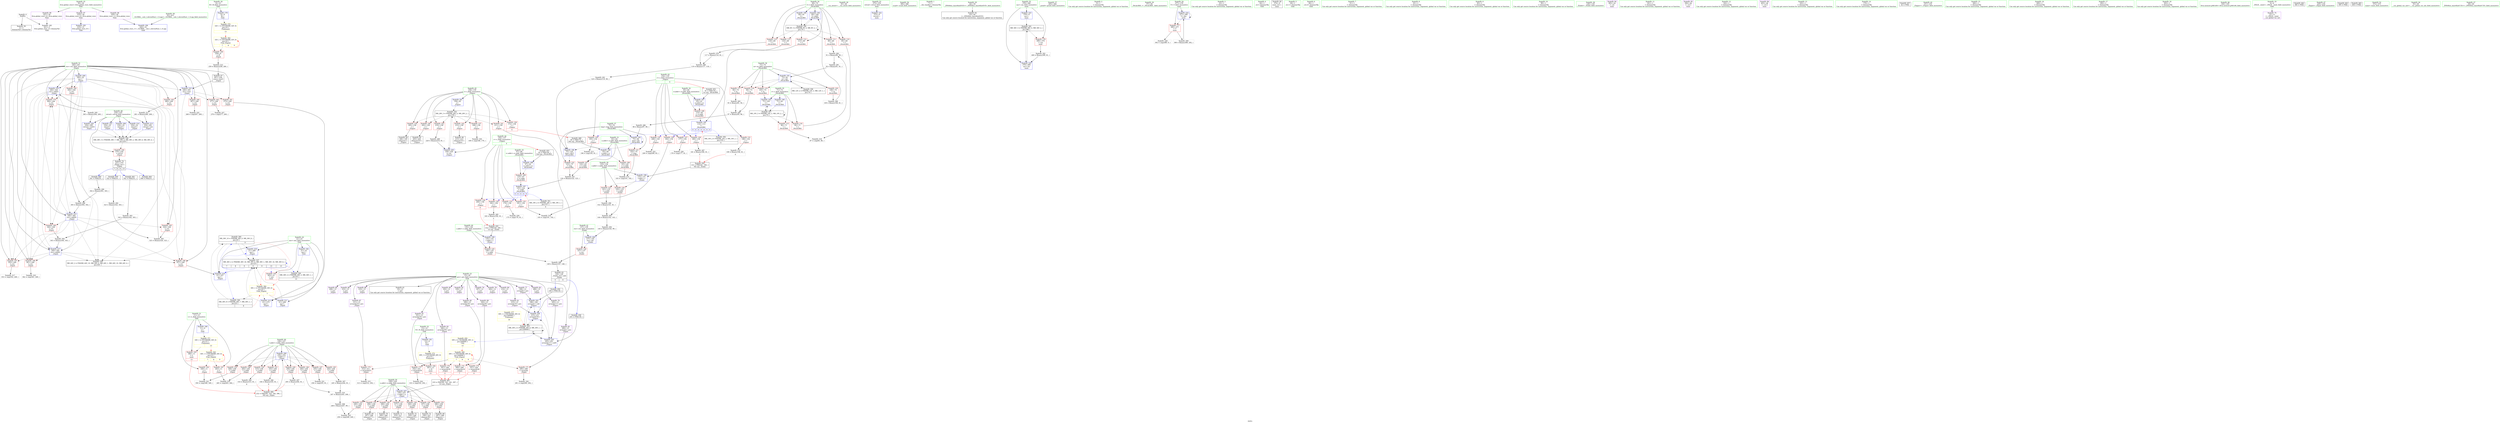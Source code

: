 digraph "SVFG" {
	label="SVFG";

	Node0x55f6914be0c0 [shape=record,color=grey,label="{NodeID: 0\nNullPtr}"];
	Node0x55f6914be0c0 -> Node0x55f6914e1a40[style=solid];
	Node0x55f6914be0c0 -> Node0x55f6914e92e0[style=solid];
	Node0x55f691509a10 [shape=record,color=black,label="{NodeID: 360\nMR_36V_10 = PHI(MR_36V_9, MR_36V_8, )\npts\{23 \}\n|{|<s3>9}}"];
	Node0x55f691509a10 -> Node0x55f6914ebdf0[style=dashed];
	Node0x55f691509a10 -> Node0x55f6914ebec0[style=dashed];
	Node0x55f691509a10 -> Node0x55f691502310[style=dashed];
	Node0x55f691509a10:s3 -> Node0x55f69150b010[style=dashed,color=red];
	Node0x55f6914e3a80 [shape=record,color=blue,label="{NodeID: 194\n69\<--109\nl\<--add3\n_Z4calciRiS_\n}"];
	Node0x55f6914e3a80 -> Node0x55f691508610[style=dashed];
	Node0x55f6914e0520 [shape=record,color=red,label="{NodeID: 111\n89\<--69\n\<--l\n_Z4calciRiS_\n}"];
	Node0x55f6914e0520 -> Node0x55f6914f0a20[style=solid];
	Node0x55f6914deee0 [shape=record,color=green,label="{NodeID: 28\n45\<--46\n__cxa_atexit\<--__cxa_atexit_field_insensitive\n}"];
	Node0x55f6914f2ca0 [shape=record,color=grey,label="{NodeID: 305\n325 = Binary(324, 323, )\n}"];
	Node0x55f6914f2ca0 -> Node0x55f6914ebc50[style=solid];
	Node0x55f6914ec130 [shape=record,color=blue,label="{NodeID: 222\n375\<--9\nretval\<--\nmain\n}"];
	Node0x55f6914e6cc0 [shape=record,color=red,label="{NodeID: 139\n185\<--158\n\<--i\n_Z3gaov\n}"];
	Node0x55f6914e6cc0 -> Node0x55f6914e1ee0[style=solid];
	Node0x55f6914e1740 [shape=record,color=green,label="{NodeID: 56\n385\<--386\nscanf\<--scanf_field_insensitive\n}"];
	Node0x55f6914e8380 [shape=record,color=red,label="{NodeID: 167\n352\<--240\n\<--res\n_Z2goii\n}"];
	Node0x55f6914e8380 -> Node0x55f6914f3ea0[style=solid];
	Node0x55f6914e2f20 [shape=record,color=purple,label="{NodeID: 84\n298\<--15\n\<--pre\n_Z2goii\n}"];
	Node0x55f6914d4510 [shape=record,color=green,label="{NodeID: 1\n7\<--1\n__dso_handle\<--dummyObj\nGlob }"];
	Node0x55f6914e5450 [shape=record,color=grey,label="{NodeID: 278\n117 = Binary(116, 81, )\n}"];
	Node0x55f6914e5450 -> Node0x55f6914f1320[style=solid];
	Node0x55f6914e3b50 [shape=record,color=blue,label="{NodeID: 195\n114\<--113\n\<--\n_Z4calciRiS_\n|{<s0>4|<s1>4|<s2>4|<s3>4|<s4>4|<s5>4|<s6>4}}"];
	Node0x55f6914e3b50:s0 -> Node0x55f6914e6300[style=dashed,color=blue];
	Node0x55f6914e3b50:s1 -> Node0x55f6914e63d0[style=dashed,color=blue];
	Node0x55f6914e3b50:s2 -> Node0x55f6914e64a0[style=dashed,color=blue];
	Node0x55f6914e3b50:s3 -> Node0x55f6914e6570[style=dashed,color=blue];
	Node0x55f6914e3b50:s4 -> Node0x55f6914e6640[style=dashed,color=blue];
	Node0x55f6914e3b50:s5 -> Node0x55f6914e6710[style=dashed,color=blue];
	Node0x55f6914e3b50:s6 -> Node0x55f691506810[style=dashed,color=blue];
	Node0x55f6914e05f0 [shape=record,color=red,label="{NodeID: 112\n113\<--69\n\<--l\n_Z4calciRiS_\n}"];
	Node0x55f6914e05f0 -> Node0x55f6914e3b50[style=solid];
	Node0x55f6914defe0 [shape=record,color=green,label="{NodeID: 29\n44\<--50\n_ZNSt8ios_base4InitD1Ev\<--_ZNSt8ios_base4InitD1Ev_field_insensitive\n}"];
	Node0x55f6914defe0 -> Node0x55f6914e1d10[style=solid];
	Node0x55f6914f2e20 [shape=record,color=grey,label="{NodeID: 306\n336 = Binary(335, 81, )\n|{<s0>9}}"];
	Node0x55f6914f2e20:s0 -> Node0x55f6915288a0[style=solid,color=red];
	Node0x55f6914ec200 [shape=record,color=blue,label="{NodeID: 223\n379\<--9\ncas\<--\nmain\n}"];
	Node0x55f6914ec200 -> Node0x55f691504010[style=dashed];
	Node0x55f6914e6d90 [shape=record,color=red,label="{NodeID: 140\n202\<--158\n\<--i\n_Z3gaov\n}"];
	Node0x55f6914e6d90 -> Node0x55f6914e1fb0[style=solid];
	Node0x55f6914e1840 [shape=record,color=green,label="{NodeID: 57\n405\<--406\nprintf\<--printf_field_insensitive\n}"];
	Node0x55f6914e8450 [shape=record,color=red,label="{NodeID: 168\n357\<--240\n\<--res\n_Z2goii\n}"];
	Node0x55f6914e8450 -> Node0x55f6914ebec0[style=solid];
	Node0x55f6914e2ff0 [shape=record,color=purple,label="{NodeID: 85\n299\<--15\narrayidx18\<--pre\n_Z2goii\n}"];
	Node0x55f6914e2ff0 -> Node0x55f6914e8790[style=solid];
	Node0x55f6914d0100 [shape=record,color=green,label="{NodeID: 2\n9\<--1\n\<--dummyObj\nCan only get source location for instruction, argument, global var or function.}"];
	Node0x55f69150a410 [shape=record,color=yellow,style=double,label="{NodeID: 362\n32V_1 = ENCHI(MR_32V_0)\npts\{10 \}\nFun[_Z2goii]|{|<s1>7|<s2>8|<s3>9}}"];
	Node0x55f69150a410 -> Node0x55f6914e0c50[style=dashed];
	Node0x55f69150a410:s1 -> Node0x55f69150a410[style=dashed,color=red];
	Node0x55f69150a410:s2 -> Node0x55f69150a410[style=dashed,color=red];
	Node0x55f69150a410:s3 -> Node0x55f69150a410[style=dashed,color=red];
	Node0x55f6914e55d0 [shape=record,color=grey,label="{NodeID: 279\n199 = Binary(198, 81, )\n|{<s0>6}}"];
	Node0x55f6914e55d0:s0 -> Node0x55f6915271e0[style=solid,color=red];
	Node0x55f6914e3c20 [shape=record,color=blue,label="{NodeID: 196\n75\<--120\ntmp\<--div5\n_Z4calciRiS_\n}"];
	Node0x55f6914e3c20 -> Node0x55f6914e5ef0[style=dashed];
	Node0x55f6914e06c0 [shape=record,color=red,label="{NodeID: 113\n116\<--69\n\<--l\n_Z4calciRiS_\n}"];
	Node0x55f6914e06c0 -> Node0x55f6914e5450[style=solid];
	Node0x55f6914df0e0 [shape=record,color=green,label="{NodeID: 30\n57\<--58\n_Z4calciRiS_\<--_Z4calciRiS__field_insensitive\n}"];
	Node0x55f6914f2fa0 [shape=record,color=grey,label="{NodeID: 307\n245 = Binary(244, 81, )\n}"];
	Node0x55f6914f2fa0 -> Node0x55f6914f3420[style=solid];
	Node0x55f6914ec2d0 [shape=record,color=blue,label="{NodeID: 224\n377\<--390\nT\<--dec\nmain\n}"];
	Node0x55f6914ec2d0 -> Node0x55f6914e8ba0[style=dashed];
	Node0x55f6914ec2d0 -> Node0x55f6914ec2d0[style=dashed];
	Node0x55f6914e6e60 [shape=record,color=red,label="{NodeID: 141\n211\<--158\n\<--i\n_Z3gaov\n}"];
	Node0x55f6914e6e60 -> Node0x55f6914e42a0[style=solid];
	Node0x55f6914e1940 [shape=record,color=green,label="{NodeID: 58\n32\<--415\n_GLOBAL__sub_I_elevenHust_1_0.cpp\<--_GLOBAL__sub_I_elevenHust_1_0.cpp_field_insensitive\n}"];
	Node0x55f6914e1940 -> Node0x55f6914e91e0[style=solid];
	Node0x55f6914e8520 [shape=record,color=red,label="{NodeID: 169\n361\<--240\n\<--res\n_Z2goii\n}"];
	Node0x55f6914e8520 -> Node0x55f6914f47a0[style=solid];
	Node0x55f6914e30c0 [shape=record,color=purple,label="{NodeID: 86\n310\<--15\n\<--pre\n_Z2goii\n}"];
	Node0x55f6914d0190 [shape=record,color=green,label="{NodeID: 3\n22\<--1\n\<--dummyObj\nCan only get source location for instruction, argument, global var or function.}"];
	Node0x55f69150af30 [shape=record,color=yellow,style=double,label="{NodeID: 363\n34V_1 = ENCHI(MR_34V_0)\npts\{12 \}\nFun[_Z2goii]|{|<s2>7|<s3>8|<s4>9}}"];
	Node0x55f69150af30 -> Node0x55f6914e0d20[style=dashed];
	Node0x55f69150af30 -> Node0x55f6914e0df0[style=dashed];
	Node0x55f69150af30:s2 -> Node0x55f69150af30[style=dashed,color=red];
	Node0x55f69150af30:s3 -> Node0x55f69150af30[style=dashed,color=red];
	Node0x55f69150af30:s4 -> Node0x55f69150af30[style=dashed,color=red];
	Node0x55f6914e5750 [shape=record,color=grey,label="{NodeID: 280\n109 = Binary(108, 81, )\n}"];
	Node0x55f6914e5750 -> Node0x55f6914e3a80[style=solid];
	Node0x55f6914e3cf0 [shape=record,color=blue,label="{NodeID: 197\n125\<--124\n\<--sub6\n_Z4calciRiS_\n|{<s0>4|<s1>4|<s2>4|<s3>4|<s4>4}}"];
	Node0x55f6914e3cf0:s0 -> Node0x55f6914e67e0[style=dashed,color=blue];
	Node0x55f6914e3cf0:s1 -> Node0x55f6914e68b0[style=dashed,color=blue];
	Node0x55f6914e3cf0:s2 -> Node0x55f6914e6980[style=dashed,color=blue];
	Node0x55f6914e3cf0:s3 -> Node0x55f6914e6a50[style=dashed,color=blue];
	Node0x55f6914e3cf0:s4 -> Node0x55f691506d10[style=dashed,color=blue];
	Node0x55f6914e0790 [shape=record,color=red,label="{NodeID: 114\n118\<--69\n\<--l\n_Z4calciRiS_\n}"];
	Node0x55f6914e0790 -> Node0x55f6914f1320[style=solid];
	Node0x55f6914df1e0 [shape=record,color=green,label="{NodeID: 31\n63\<--64\nn.addr\<--n.addr_field_insensitive\n_Z4calciRiS_\n}"];
	Node0x55f6914df1e0 -> Node0x55f6914e0110[style=solid];
	Node0x55f6914df1e0 -> Node0x55f6914e01e0[style=solid];
	Node0x55f6914df1e0 -> Node0x55f6914e93e0[style=solid];
	Node0x55f6914f3120 [shape=record,color=grey,label="{NodeID: 308\n248 = Binary(247, 99, )\n}"];
	Node0x55f6914f3120 -> Node0x55f6914f4aa0[style=solid];
	Node0x55f6914ec3a0 [shape=record,color=blue,label="{NodeID: 225\n379\<--400\ncas\<--inc\nmain\n}"];
	Node0x55f6914ec3a0 -> Node0x55f691504010[style=dashed];
	Node0x55f6914e6f30 [shape=record,color=red,label="{NodeID: 142\n212\<--158\n\<--i\n_Z3gaov\n}"];
	Node0x55f6914e6f30 -> Node0x55f6914e2080[style=solid];
	Node0x55f6914e1a40 [shape=record,color=black,label="{NodeID: 59\n2\<--3\ndummyVal\<--dummyVal\n}"];
	Node0x55f6914e85f0 [shape=record,color=red,label="{NodeID: 170\n364\<--240\n\<--res\n_Z2goii\n}"];
	Node0x55f6914e85f0 -> Node0x55f6914f1da0[style=solid];
	Node0x55f6914e3190 [shape=record,color=purple,label="{NodeID: 87\n311\<--15\narrayidx23\<--pre\n_Z2goii\n}"];
	Node0x55f6914e3190 -> Node0x55f6914e8860[style=solid];
	Node0x55f6914dd440 [shape=record,color=green,label="{NodeID: 4\n24\<--1\n.str\<--dummyObj\nGlob }"];
	Node0x55f69150b010 [shape=record,color=yellow,style=double,label="{NodeID: 364\n36V_1 = ENCHI(MR_36V_0)\npts\{23 \}\nFun[_Z2goii]|{|<s4>7}}"];
	Node0x55f69150b010 -> Node0x55f6914e4850[style=dashed];
	Node0x55f69150b010 -> Node0x55f6914eb910[style=dashed];
	Node0x55f69150b010 -> Node0x55f691502310[style=dashed];
	Node0x55f69150b010 -> Node0x55f691505410[style=dashed];
	Node0x55f69150b010:s4 -> Node0x55f69150b010[style=dashed,color=red];
	Node0x55f6914f08a0 [shape=record,color=grey,label="{NodeID: 281\n92 = Binary(91, 81, )\n}"];
	Node0x55f6914f08a0 -> Node0x55f6914e97f0[style=solid];
	Node0x55f6914e3dc0 [shape=record,color=blue,label="{NodeID: 198\n133\<--131\nr.addr\<--r\n_Z2abii\n}"];
	Node0x55f6914e3dc0 -> Node0x55f6914e5fc0[style=dashed];
	Node0x55f6914e3dc0 -> Node0x55f6914e6090[style=dashed];
	Node0x55f6914e5940 [shape=record,color=red,label="{NodeID: 115\n86\<--71\n\<--r\n_Z4calciRiS_\n}"];
	Node0x55f6914e5940 -> Node0x55f6914f4020[style=solid];
	Node0x55f6914df2b0 [shape=record,color=green,label="{NodeID: 32\n65\<--66\nrr.addr\<--rr.addr_field_insensitive\n_Z4calciRiS_\n}"];
	Node0x55f6914df2b0 -> Node0x55f6914e02b0[style=solid];
	Node0x55f6914df2b0 -> Node0x55f6914e94b0[style=solid];
	Node0x55f6914f32a0 [shape=record,color=grey,label="{NodeID: 309\n390 = Binary(389, 292, )\n}"];
	Node0x55f6914f32a0 -> Node0x55f6914ec2d0[style=solid];
	Node0x55f6914e7000 [shape=record,color=red,label="{NodeID: 143\n219\<--158\n\<--i\n_Z3gaov\n}"];
	Node0x55f6914e7000 -> Node0x55f6914f14a0[style=solid];
	Node0x55f6914e1b40 [shape=record,color=black,label="{NodeID: 60\n374\<--9\nmain_ret\<--\nmain\n}"];
	Node0x55f691502310 [shape=record,color=black,label="{NodeID: 337\nMR_36V_2 = PHI(MR_36V_16, MR_36V_6, MR_36V_1, MR_36V_16, MR_36V_6, )\npts\{23 \}\n|{<s0>7|<s1>8|<s2>9|<s3>9|<s4>9|<s5>13|<s6>13}}"];
	Node0x55f691502310:s0 -> Node0x55f691505410[style=dashed,color=blue];
	Node0x55f691502310:s1 -> Node0x55f691509a10[style=dashed,color=blue];
	Node0x55f691502310:s2 -> Node0x55f6914ebdf0[style=dashed,color=blue];
	Node0x55f691502310:s3 -> Node0x55f6914ebec0[style=dashed,color=blue];
	Node0x55f691502310:s4 -> Node0x55f691502310[style=dashed,color=blue];
	Node0x55f691502310:s5 -> Node0x55f6914e0040[style=dashed,color=blue];
	Node0x55f691502310:s6 -> Node0x55f691504a10[style=dashed,color=blue];
	Node0x55f6914e86c0 [shape=record,color=red,label="{NodeID: 171\n290\<--289\n\<--arrayidx\n_Z2goii\n}"];
	Node0x55f6914e86c0 -> Node0x55f6914f4320[style=solid];
	Node0x55f6914e3260 [shape=record,color=purple,label="{NodeID: 88\n319\<--15\n\<--pre\n_Z2goii\n}"];
	Node0x55f6914dd4d0 [shape=record,color=green,label="{NodeID: 5\n26\<--1\n.str.1\<--dummyObj\nGlob }"];
	Node0x55f6914f0a20 [shape=record,color=grey,label="{NodeID: 282\n91 = Binary(89, 90, )\n}"];
	Node0x55f6914f0a20 -> Node0x55f6914f08a0[style=solid];
	Node0x55f6914e3e90 [shape=record,color=blue,label="{NodeID: 199\n135\<--132\nc.addr\<--c\n_Z2abii\n}"];
	Node0x55f6914e3e90 -> Node0x55f6914e6160[style=dashed];
	Node0x55f6914e5a10 [shape=record,color=red,label="{NodeID: 116\n90\<--71\n\<--r\n_Z4calciRiS_\n}"];
	Node0x55f6914e5a10 -> Node0x55f6914f0a20[style=solid];
	Node0x55f6914df380 [shape=record,color=green,label="{NodeID: 33\n67\<--68\ncc.addr\<--cc.addr_field_insensitive\n_Z4calciRiS_\n}"];
	Node0x55f6914df380 -> Node0x55f6914e0380[style=solid];
	Node0x55f6914df380 -> Node0x55f6914e9580[style=solid];
	Node0x55f6914f3420 [shape=record,color=grey,label="{NodeID: 310\n247 = Binary(245, 246, )\n}"];
	Node0x55f6914f3420 -> Node0x55f6914f3120[style=solid];
	Node0x55f6914e70d0 [shape=record,color=red,label="{NodeID: 144\n370\<--234\n\<--retval\n_Z2goii\n}"];
	Node0x55f6914e70d0 -> Node0x55f6914e2700[style=solid];
	Node0x55f6914e1c10 [shape=record,color=black,label="{NodeID: 61\n19\<--15\n\<--pre\nCan only get source location for instruction, argument, global var or function.}"];
	Node0x55f691502810 [shape=record,color=black,label="{NodeID: 338\nMR_38V_3 = PHI(MR_38V_7, MR_38V_5, MR_38V_2, MR_38V_6, MR_38V_4, )\npts\{235 \}\n}"];
	Node0x55f691502810 -> Node0x55f6914e70d0[style=dashed];
	Node0x55f6914e8790 [shape=record,color=red,label="{NodeID: 172\n300\<--299\n\<--arrayidx18\n_Z2goii\n|{<s0>7}}"];
	Node0x55f6914e8790:s0 -> Node0x55f691528d10[style=solid,color=red];
	Node0x55f6914e3330 [shape=record,color=purple,label="{NodeID: 89\n320\<--15\narrayidx28\<--pre\n_Z2goii\n}"];
	Node0x55f6914e3330 -> Node0x55f6914e8930[style=solid];
	Node0x55f6914dd560 [shape=record,color=green,label="{NodeID: 6\n28\<--1\n.str.2\<--dummyObj\nGlob }"];
	Node0x55f6914f0ba0 [shape=record,color=grey,label="{NodeID: 283\n95 = Binary(81, 94, )\n}"];
	Node0x55f6914f0ba0 -> Node0x55f6914f0d20[style=solid];
	Node0x55f6914e3f60 [shape=record,color=blue,label="{NodeID: 200\n137\<--145\nres\<--div\n_Z2abii\n}"];
	Node0x55f6914e3f60 -> Node0x55f6914e6230[style=dashed];
	Node0x55f6914e5ae0 [shape=record,color=red,label="{NodeID: 117\n94\<--73\n\<--m\n_Z4calciRiS_\n}"];
	Node0x55f6914e5ae0 -> Node0x55f6914f0ba0[style=solid];
	Node0x55f6914df450 [shape=record,color=green,label="{NodeID: 34\n69\<--70\nl\<--l_field_insensitive\n_Z4calciRiS_\n}"];
	Node0x55f6914df450 -> Node0x55f6914e0450[style=solid];
	Node0x55f6914df450 -> Node0x55f6914e0520[style=solid];
	Node0x55f6914df450 -> Node0x55f6914e05f0[style=solid];
	Node0x55f6914df450 -> Node0x55f6914e06c0[style=solid];
	Node0x55f6914df450 -> Node0x55f6914e0790[style=solid];
	Node0x55f6914df450 -> Node0x55f6914e9650[style=solid];
	Node0x55f6914df450 -> Node0x55f6914e3a80[style=solid];
	Node0x55f6914f35a0 [shape=record,color=grey,label="{NodeID: 311\n281 = Binary(280, 269, )\n}"];
	Node0x55f6914f35a0 -> Node0x55f6914eb9e0[style=solid];
	Node0x55f6914e71a0 [shape=record,color=red,label="{NodeID: 145\n244\<--236\n\<--l.addr\n_Z2goii\n}"];
	Node0x55f6914e71a0 -> Node0x55f6914f2fa0[style=solid];
	Node0x55f6914e1d10 [shape=record,color=black,label="{NodeID: 62\n43\<--44\n\<--_ZNSt8ios_base4InitD1Ev\nCan only get source location for instruction, argument, global var or function.}"];
	Node0x55f691502d10 [shape=record,color=black,label="{NodeID: 339\nMR_44V_2 = PHI(MR_44V_10, MR_44V_4, MR_44V_1, MR_44V_10, MR_44V_4, )\npts\{241 \}\n}"];
	Node0x55f6914e8860 [shape=record,color=red,label="{NodeID: 173\n312\<--311\n\<--arrayidx23\n_Z2goii\n}"];
	Node0x55f6914e8860 -> Node0x55f6914f3ba0[style=solid];
	Node0x55f6914e3400 [shape=record,color=purple,label="{NodeID: 90\n330\<--15\n\<--pre\n_Z2goii\n}"];
	Node0x55f6914dd5f0 [shape=record,color=green,label="{NodeID: 7\n31\<--1\n\<--dummyObj\nCan only get source location for instruction, argument, global var or function.}"];
	Node0x55f691513460 [shape=record,color=yellow,style=double,label="{NodeID: 450\n30V_2 = CSCHI(MR_30V_1)\npts\{200000 \}\nCS[]|{<s0>13}}"];
	Node0x55f691513460:s0 -> Node0x55f69150b470[style=dashed,color=red];
	Node0x55f6914f0d20 [shape=record,color=grey,label="{NodeID: 284\n97 = Binary(95, 96, )\n}"];
	Node0x55f6914f0d20 -> Node0x55f6914f1020[style=solid];
	Node0x55f6914e4030 [shape=record,color=blue,label="{NodeID: 201\n158\<--81\ni\<--\n_Z3gaov\n}"];
	Node0x55f6914e4030 -> Node0x55f691507210[style=dashed];
	Node0x55f6914e5bb0 [shape=record,color=red,label="{NodeID: 118\n96\<--73\n\<--m\n_Z4calciRiS_\n}"];
	Node0x55f6914e5bb0 -> Node0x55f6914f0d20[style=solid];
	Node0x55f6914df520 [shape=record,color=green,label="{NodeID: 35\n71\<--72\nr\<--r_field_insensitive\n_Z4calciRiS_\n}"];
	Node0x55f6914df520 -> Node0x55f6914e5940[style=solid];
	Node0x55f6914df520 -> Node0x55f6914e5a10[style=solid];
	Node0x55f6914df520 -> Node0x55f6914e9720[style=solid];
	Node0x55f6914df520 -> Node0x55f6914e39b0[style=solid];
	Node0x55f6914f3720 [shape=record,color=grey,label="{NodeID: 312\n259 = Binary(258, 260, )\n}"];
	Node0x55f6914f3720 -> Node0x55f6914e2150[style=solid];
	Node0x55f6914e7270 [shape=record,color=red,label="{NodeID: 146\n246\<--236\n\<--l.addr\n_Z2goii\n}"];
	Node0x55f6914e7270 -> Node0x55f6914f3420[style=solid];
	Node0x55f6914e1e10 [shape=record,color=black,label="{NodeID: 63\n130\<--149\n_Z2abii_ret\<--add\n_Z2abii\n|{<s0>5|<s1>6}}"];
	Node0x55f6914e1e10:s0 -> Node0x55f691527b70[style=solid,color=blue];
	Node0x55f6914e1e10:s1 -> Node0x55f691528060[style=solid,color=blue];
	Node0x55f6914e8930 [shape=record,color=red,label="{NodeID: 174\n321\<--320\n\<--arrayidx28\n_Z2goii\n|{<s0>8}}"];
	Node0x55f6914e8930:s0 -> Node0x55f691528d10[style=solid,color=red];
	Node0x55f6914e34d0 [shape=record,color=purple,label="{NodeID: 91\n331\<--15\narrayidx34\<--pre\n_Z2goii\n}"];
	Node0x55f6914e34d0 -> Node0x55f6914e8a00[style=solid];
	Node0x55f6914dde30 [shape=record,color=green,label="{NodeID: 8\n81\<--1\n\<--dummyObj\nCan only get source location for instruction, argument, global var or function.}"];
	Node0x55f6914f0ea0 [shape=record,color=grey,label="{NodeID: 285\n183 = Binary(182, 81, )\n|{<s0>5}}"];
	Node0x55f6914f0ea0:s0 -> Node0x55f6915273f0[style=solid,color=red];
	Node0x55f6914e4100 [shape=record,color=blue,label="{NodeID: 202\n188\<--184\narrayidx\<--call\n_Z3gaov\n}"];
	Node0x55f6914e4100 -> Node0x55f6914e41d0[style=dashed];
	Node0x55f6914e4100 -> Node0x55f6914e42a0[style=dashed];
	Node0x55f6914e4100 -> Node0x55f691507710[style=dashed];
	Node0x55f6914e5c80 [shape=record,color=red,label="{NodeID: 119\n105\<--73\n\<--m\n_Z4calciRiS_\n}"];
	Node0x55f6914e5c80 -> Node0x55f6914e39b0[style=solid];
	Node0x55f6914df5f0 [shape=record,color=green,label="{NodeID: 36\n73\<--74\nm\<--m_field_insensitive\n_Z4calciRiS_\n}"];
	Node0x55f6914df5f0 -> Node0x55f6914e5ae0[style=solid];
	Node0x55f6914df5f0 -> Node0x55f6914e5bb0[style=solid];
	Node0x55f6914df5f0 -> Node0x55f6914e5c80[style=solid];
	Node0x55f6914df5f0 -> Node0x55f6914e5d50[style=solid];
	Node0x55f6914df5f0 -> Node0x55f6914e97f0[style=solid];
	Node0x55f6914f38a0 [shape=record,color=grey,label="{NodeID: 313\n196 = cmp(195, 81, )\n}"];
	Node0x55f6914e7340 [shape=record,color=red,label="{NodeID: 147\n255\<--236\n\<--l.addr\n_Z2goii\n}"];
	Node0x55f6914e7340 -> Node0x55f6914f53a0[style=solid];
	Node0x55f6914e1ee0 [shape=record,color=black,label="{NodeID: 64\n186\<--185\nidxprom\<--\n_Z3gaov\n}"];
	Node0x55f6914e8a00 [shape=record,color=red,label="{NodeID: 175\n332\<--331\n\<--arrayidx34\n_Z2goii\n}"];
	Node0x55f6914e8a00 -> Node0x55f6914f4920[style=solid];
	Node0x55f6914e35a0 [shape=record,color=purple,label="{NodeID: 92\n339\<--15\n\<--pre\n_Z2goii\n}"];
	Node0x55f6914ddec0 [shape=record,color=green,label="{NodeID: 9\n83\<--1\n\<--dummyObj\nCan only get source location for instruction, argument, global var or function.}"];
	Node0x55f691526ef0 [shape=record,color=black,label="{NodeID: 452\n61 = PHI(154, )\n1st arg _Z4calciRiS_ }"];
	Node0x55f691526ef0 -> Node0x55f6914e94b0[style=solid];
	Node0x55f69150b470 [shape=record,color=yellow,style=double,label="{NodeID: 369\n30V_1 = ENCHI(MR_30V_0)\npts\{200000 \}\nFun[_Z2goii]|{|<s6>7|<s7>8|<s8>9}}"];
	Node0x55f69150b470 -> Node0x55f6914e86c0[style=dashed];
	Node0x55f69150b470 -> Node0x55f6914e8790[style=dashed];
	Node0x55f69150b470 -> Node0x55f6914e8860[style=dashed];
	Node0x55f69150b470 -> Node0x55f6914e8930[style=dashed];
	Node0x55f69150b470 -> Node0x55f6914e8a00[style=dashed];
	Node0x55f69150b470 -> Node0x55f6914e8ad0[style=dashed];
	Node0x55f69150b470:s6 -> Node0x55f69150b470[style=dashed,color=red];
	Node0x55f69150b470:s7 -> Node0x55f69150b470[style=dashed,color=red];
	Node0x55f69150b470:s8 -> Node0x55f69150b470[style=dashed,color=red];
	Node0x55f6914f1020 [shape=record,color=grey,label="{NodeID: 286\n98 = Binary(97, 99, )\n}"];
	Node0x55f6914f1020 -> Node0x55f6914e38e0[style=solid];
	Node0x55f6914e41d0 [shape=record,color=blue,label="{NodeID: 203\n205\<--201\narrayidx11\<--call9\n_Z3gaov\n}"];
	Node0x55f6914e41d0 -> Node0x55f6914e42a0[style=dashed];
	Node0x55f6914e41d0 -> Node0x55f691507710[style=dashed];
	Node0x55f6914e5d50 [shape=record,color=red,label="{NodeID: 120\n108\<--73\n\<--m\n_Z4calciRiS_\n}"];
	Node0x55f6914e5d50 -> Node0x55f6914e5750[style=solid];
	Node0x55f6914df6c0 [shape=record,color=green,label="{NodeID: 37\n75\<--76\ntmp\<--tmp_field_insensitive\n_Z4calciRiS_\n}"];
	Node0x55f6914df6c0 -> Node0x55f6914e5e20[style=solid];
	Node0x55f6914df6c0 -> Node0x55f6914e5ef0[style=solid];
	Node0x55f6914df6c0 -> Node0x55f6914e38e0[style=solid];
	Node0x55f6914df6c0 -> Node0x55f6914e3c20[style=solid];
	Node0x55f6914f3a20 [shape=record,color=grey,label="{NodeID: 314\n103 = cmp(101, 102, )\n}"];
	Node0x55f6914e7410 [shape=record,color=red,label="{NodeID: 148\n264\<--236\n\<--l.addr\n_Z2goii\n}"];
	Node0x55f6914e7410 -> Node0x55f6914f41a0[style=solid];
	Node0x55f6914e1fb0 [shape=record,color=black,label="{NodeID: 65\n203\<--202\nidxprom10\<--\n_Z3gaov\n}"];
	Node0x55f691504010 [shape=record,color=black,label="{NodeID: 342\nMR_56V_3 = PHI(MR_56V_4, MR_56V_2, )\npts\{380 \}\n}"];
	Node0x55f691504010 -> Node0x55f6914e8c70[style=dashed];
	Node0x55f691504010 -> Node0x55f6914ec3a0[style=dashed];
	Node0x55f6914e8ad0 [shape=record,color=red,label="{NodeID: 176\n341\<--340\n\<--arrayidx39\n_Z2goii\n|{<s0>9}}"];
	Node0x55f6914e8ad0:s0 -> Node0x55f691528d10[style=solid,color=red];
	Node0x55f6914e3670 [shape=record,color=purple,label="{NodeID: 93\n340\<--15\narrayidx39\<--pre\n_Z2goii\n}"];
	Node0x55f6914e3670 -> Node0x55f6914e8ad0[style=solid];
	Node0x55f6914ddf50 [shape=record,color=green,label="{NodeID: 10\n99\<--1\n\<--dummyObj\nCan only get source location for instruction, argument, global var or function.}"];
	Node0x55f6915270e0 [shape=record,color=black,label="{NodeID: 453\n62 = PHI(156, )\n2nd arg _Z4calciRiS_ }"];
	Node0x55f6915270e0 -> Node0x55f6914e9580[style=solid];
	Node0x55f69150b550 [shape=record,color=yellow,style=double,label="{NodeID: 370\n32V_1 = ENCHI(MR_32V_0)\npts\{10 \}\nFun[main]|{<s0>13}}"];
	Node0x55f69150b550:s0 -> Node0x55f69150a410[style=dashed,color=red];
	Node0x55f6914f11a0 [shape=record,color=grey,label="{NodeID: 287\n181 = Binary(180, 81, )\n|{<s0>5}}"];
	Node0x55f6914f11a0:s0 -> Node0x55f6915271e0[style=solid,color=red];
	Node0x55f6914e42a0 [shape=record,color=blue,label="{NodeID: 204\n215\<--211\narrayidx16\<--\n_Z3gaov\n}"];
	Node0x55f6914e42a0 -> Node0x55f691507710[style=dashed];
	Node0x55f6914e5e20 [shape=record,color=red,label="{NodeID: 121\n102\<--75\n\<--tmp\n_Z4calciRiS_\n}"];
	Node0x55f6914e5e20 -> Node0x55f6914f3a20[style=solid];
	Node0x55f6914df790 [shape=record,color=green,label="{NodeID: 38\n128\<--129\n_Z2abii\<--_Z2abii_field_insensitive\n}"];
	Node0x55f6914f3ba0 [shape=record,color=grey,label="{NodeID: 315\n313 = cmp(312, 292, )\n}"];
	Node0x55f6914e74e0 [shape=record,color=red,label="{NodeID: 149\n294\<--236\n\<--l.addr\n_Z2goii\n}"];
	Node0x55f6914e74e0 -> Node0x55f6914f20a0[style=solid];
	Node0x55f6914e2080 [shape=record,color=black,label="{NodeID: 66\n213\<--212\nidxprom15\<--\n_Z3gaov\n}"];
	Node0x55f6914e8ba0 [shape=record,color=red,label="{NodeID: 177\n389\<--377\n\<--T\nmain\n}"];
	Node0x55f6914e8ba0 -> Node0x55f6914f32a0[style=solid];
	Node0x55f6914e8ba0 -> Node0x55f6914f4f20[style=solid];
	Node0x55f6914e3740 [shape=record,color=purple,label="{NodeID: 94\n383\<--24\n\<--.str\nmain\n}"];
	Node0x55f6914ddfe0 [shape=record,color=green,label="{NodeID: 11\n161\<--1\n\<--dummyObj\nCan only get source location for instruction, argument, global var or function.}"];
	Node0x55f6915271e0 [shape=record,color=black,label="{NodeID: 454\n131 = PHI(181, 199, )\n0th arg _Z2abii }"];
	Node0x55f6915271e0 -> Node0x55f6914e3dc0[style=solid];
	Node0x55f69150b660 [shape=record,color=yellow,style=double,label="{NodeID: 371\n34V_1 = ENCHI(MR_34V_0)\npts\{12 \}\nFun[main]|{|<s1>13}}"];
	Node0x55f69150b660 -> Node0x55f6914e0ec0[style=dashed];
	Node0x55f69150b660:s1 -> Node0x55f69150af30[style=dashed,color=red];
	Node0x55f6914f1320 [shape=record,color=grey,label="{NodeID: 288\n119 = Binary(117, 118, )\n}"];
	Node0x55f6914f1320 -> Node0x55f6914f17a0[style=solid];
	Node0x55f6914e4370 [shape=record,color=blue,label="{NodeID: 205\n158\<--220\ni\<--inc\n_Z3gaov\n}"];
	Node0x55f6914e4370 -> Node0x55f691507210[style=dashed];
	Node0x55f6914e5ef0 [shape=record,color=red,label="{NodeID: 122\n123\<--75\n\<--tmp\n_Z4calciRiS_\n}"];
	Node0x55f6914e5ef0 -> Node0x55f6914f26a0[style=solid];
	Node0x55f6914df890 [shape=record,color=green,label="{NodeID: 39\n133\<--134\nr.addr\<--r.addr_field_insensitive\n_Z2abii\n}"];
	Node0x55f6914df890 -> Node0x55f6914e5fc0[style=solid];
	Node0x55f6914df890 -> Node0x55f6914e6090[style=solid];
	Node0x55f6914df890 -> Node0x55f6914e3dc0[style=solid];
	Node0x55f6914f3d20 [shape=record,color=grey,label="{NodeID: 316\n193 = cmp(191, 192, )\n}"];
	Node0x55f6914e75b0 [shape=record,color=red,label="{NodeID: 150\n315\<--236\n\<--l.addr\n_Z2goii\n}"];
	Node0x55f6914e75b0 -> Node0x55f6914f2520[style=solid];
	Node0x55f6914e2150 [shape=record,color=black,label="{NodeID: 67\n261\<--259\nconv\<--mul3\n_Z2goii\n}"];
	Node0x55f6914e2150 -> Node0x55f6914e4780[style=solid];
	Node0x55f691504a10 [shape=record,color=black,label="{NodeID: 344\nMR_36V_2 = PHI(MR_36V_3, MR_36V_1, )\npts\{23 \}\n|{<s0>13}}"];
	Node0x55f691504a10:s0 -> Node0x55f69150b010[style=dashed,color=red];
	Node0x55f6914e8c70 [shape=record,color=red,label="{NodeID: 178\n399\<--379\n\<--cas\nmain\n}"];
	Node0x55f6914e8c70 -> Node0x55f6914f2820[style=solid];
	Node0x55f6914e3810 [shape=record,color=purple,label="{NodeID: 95\n394\<--26\n\<--.str.1\nmain\n}"];
	Node0x55f6914de070 [shape=record,color=green,label="{NodeID: 12\n162\<--1\n\<--dummyObj\nCan only get source location for instruction, argument, global var or function.}"];
	Node0x55f6915273f0 [shape=record,color=black,label="{NodeID: 455\n132 = PHI(183, 200, )\n1st arg _Z2abii }"];
	Node0x55f6915273f0 -> Node0x55f6914e3e90[style=solid];
	Node0x55f69150b740 [shape=record,color=yellow,style=double,label="{NodeID: 372\n49V_1 = ENCHI(MR_49V_0)\npts\{14 \}\nFun[main]}"];
	Node0x55f69150b740 -> Node0x55f6914e0f90[style=dashed];
	Node0x55f6914f14a0 [shape=record,color=grey,label="{NodeID: 289\n220 = Binary(219, 81, )\n}"];
	Node0x55f6914f14a0 -> Node0x55f6914e4370[style=solid];
	Node0x55f6914e4440 [shape=record,color=blue,label="{NodeID: 206\n236\<--232\nl.addr\<--l\n_Z2goii\n}"];
	Node0x55f6914e4440 -> Node0x55f6914e71a0[style=dashed];
	Node0x55f6914e4440 -> Node0x55f6914e7270[style=dashed];
	Node0x55f6914e4440 -> Node0x55f6914e7340[style=dashed];
	Node0x55f6914e4440 -> Node0x55f6914e7410[style=dashed];
	Node0x55f6914e4440 -> Node0x55f6914e74e0[style=dashed];
	Node0x55f6914e4440 -> Node0x55f6914e75b0[style=dashed];
	Node0x55f6914e4440 -> Node0x55f6914e7680[style=dashed];
	Node0x55f6914e4440 -> Node0x55f6914e7750[style=dashed];
	Node0x55f6914e5fc0 [shape=record,color=red,label="{NodeID: 123\n141\<--133\n\<--r.addr\n_Z2abii\n}"];
	Node0x55f6914e5fc0 -> Node0x55f6914f1f20[style=solid];
	Node0x55f6914df960 [shape=record,color=green,label="{NodeID: 40\n135\<--136\nc.addr\<--c.addr_field_insensitive\n_Z2abii\n}"];
	Node0x55f6914df960 -> Node0x55f6914e6160[style=solid];
	Node0x55f6914df960 -> Node0x55f6914e3e90[style=solid];
	Node0x55f6914f3ea0 [shape=record,color=grey,label="{NodeID: 317\n353 = cmp(352, 269, )\n}"];
	Node0x55f6914e7680 [shape=record,color=red,label="{NodeID: 151\n335\<--236\n\<--l.addr\n_Z2goii\n}"];
	Node0x55f6914e7680 -> Node0x55f6914f2e20[style=solid];
	Node0x55f6914e2220 [shape=record,color=black,label="{NodeID: 68\n287\<--286\nidxprom\<--\n_Z2goii\n}"];
	Node0x55f6914e8d40 [shape=record,color=blue,label="{NodeID: 179\n8\<--9\nB\<--\nGlob }"];
	Node0x55f6914e8d40 -> Node0x55f69150b550[style=dashed];
	Node0x55f6914e0880 [shape=record,color=purple,label="{NodeID: 96\n403\<--28\n\<--.str.2\nmain\n}"];
	Node0x55f6914de100 [shape=record,color=green,label="{NodeID: 13\n163\<--1\n\<--dummyObj\nCan only get source location for instruction, argument, global var or function.}"];
	Node0x55f691527b70 [shape=record,color=black,label="{NodeID: 456\n184 = PHI(130, )\n}"];
	Node0x55f691527b70 -> Node0x55f6914e4100[style=solid];
	Node0x55f6914f1620 [shape=record,color=grey,label="{NodeID: 290\n149 = Binary(147, 148, )\n}"];
	Node0x55f6914f1620 -> Node0x55f6914e1e10[style=solid];
	Node0x55f6914e4510 [shape=record,color=blue,label="{NodeID: 207\n238\<--233\nn.addr\<--n\n_Z2goii\n}"];
	Node0x55f6914e4510 -> Node0x55f6914e7820[style=dashed];
	Node0x55f6914e4510 -> Node0x55f6914e78f0[style=dashed];
	Node0x55f6914e4510 -> Node0x55f6914e79c0[style=dashed];
	Node0x55f6914e4510 -> Node0x55f6914e7a90[style=dashed];
	Node0x55f6914e4510 -> Node0x55f6914e7b60[style=dashed];
	Node0x55f6914e4510 -> Node0x55f6914e7c30[style=dashed];
	Node0x55f6914e4510 -> Node0x55f6914e7d00[style=dashed];
	Node0x55f6914e6090 [shape=record,color=red,label="{NodeID: 124\n143\<--133\n\<--r.addr\n_Z2abii\n}"];
	Node0x55f6914e6090 -> Node0x55f6914f1aa0[style=solid];
	Node0x55f6914dfa30 [shape=record,color=green,label="{NodeID: 41\n137\<--138\nres\<--res_field_insensitive\n_Z2abii\n}"];
	Node0x55f6914dfa30 -> Node0x55f6914e6230[style=solid];
	Node0x55f6914dfa30 -> Node0x55f6914e3f60[style=solid];
	Node0x55f6914f4020 [shape=record,color=grey,label="{NodeID: 318\n87 = cmp(85, 86, )\n}"];
	Node0x55f6914e7750 [shape=record,color=red,label="{NodeID: 152\n348\<--236\n\<--l.addr\n_Z2goii\n}"];
	Node0x55f6914e7750 -> Node0x55f6914f44a0[style=solid];
	Node0x55f6914e22f0 [shape=record,color=black,label="{NodeID: 69\n297\<--296\nidxprom17\<--\n_Z2goii\n}"];
	Node0x55f691505410 [shape=record,color=black,label="{NodeID: 346\nMR_36V_8 = PHI(MR_36V_7, MR_36V_1, )\npts\{23 \}\n|{|<s1>8}}"];
	Node0x55f691505410 -> Node0x55f691509a10[style=dashed];
	Node0x55f691505410:s1 -> Node0x55f69150b010[style=dashed,color=red];
	Node0x55f6914e8e10 [shape=record,color=blue,label="{NodeID: 180\n11\<--9\nL\<--\nGlob }"];
	Node0x55f6914e8e10 -> Node0x55f69150b660[style=dashed];
	Node0x55f6914e0950 [shape=record,color=purple,label="{NodeID: 97\n419\<--30\nllvm.global_ctors_0\<--llvm.global_ctors\nGlob }"];
	Node0x55f6914e0950 -> Node0x55f6914e90e0[style=solid];
	Node0x55f6914de190 [shape=record,color=green,label="{NodeID: 14\n170\<--1\n\<--dummyObj\nCan only get source location for instruction, argument, global var or function.}"];
	Node0x55f691527da0 [shape=record,color=black,label="{NodeID: 457\n42 = PHI()\n}"];
	Node0x55f6914f17a0 [shape=record,color=grey,label="{NodeID: 291\n120 = Binary(119, 99, )\n}"];
	Node0x55f6914f17a0 -> Node0x55f6914e3c20[style=solid];
	Node0x55f6914e45e0 [shape=record,color=blue,label="{NodeID: 208\n234\<--22\nretval\<--\n_Z2goii\n}"];
	Node0x55f6914e45e0 -> Node0x55f691502810[style=dashed];
	Node0x55f6914e6160 [shape=record,color=red,label="{NodeID: 125\n148\<--135\n\<--c.addr\n_Z2abii\n}"];
	Node0x55f6914e6160 -> Node0x55f6914f1620[style=solid];
	Node0x55f6914dfb00 [shape=record,color=green,label="{NodeID: 42\n151\<--152\n_Z3gaov\<--_Z3gaov_field_insensitive\n}"];
	Node0x55f6914f41a0 [shape=record,color=grey,label="{NodeID: 319\n265 = cmp(263, 264, )\n}"];
	Node0x55f6914e7820 [shape=record,color=red,label="{NodeID: 153\n249\<--238\n\<--n.addr\n_Z2goii\n}"];
	Node0x55f6914e7820 -> Node0x55f6914f4aa0[style=solid];
	Node0x55f6914e23c0 [shape=record,color=black,label="{NodeID: 70\n309\<--308\nidxprom22\<--\n_Z2goii\n}"];
	Node0x55f6914e8ee0 [shape=record,color=blue,label="{NodeID: 181\n13\<--9\nN\<--\nGlob }"];
	Node0x55f6914e8ee0 -> Node0x55f69150b740[style=dashed];
	Node0x55f6914e0a50 [shape=record,color=purple,label="{NodeID: 98\n420\<--30\nllvm.global_ctors_1\<--llvm.global_ctors\nGlob }"];
	Node0x55f6914e0a50 -> Node0x55f6914e91e0[style=solid];
	Node0x55f6914de220 [shape=record,color=green,label="{NodeID: 15\n260\<--1\n\<--dummyObj\nCan only get source location for instruction, argument, global var or function.}"];
	Node0x55f691528060 [shape=record,color=black,label="{NodeID: 458\n201 = PHI(130, )\n}"];
	Node0x55f691528060 -> Node0x55f6914e41d0[style=solid];
	Node0x55f6914f1920 [shape=record,color=grey,label="{NodeID: 292\n323 = Binary(322, 303, )\n}"];
	Node0x55f6914f1920 -> Node0x55f6914f2ca0[style=solid];
	Node0x55f6914e46b0 [shape=record,color=blue,label="{NodeID: 209\n240\<--22\nres\<--\n_Z2goii\n}"];
	Node0x55f6914e46b0 -> Node0x55f6914e8110[style=dashed];
	Node0x55f6914e46b0 -> Node0x55f6914e81e0[style=dashed];
	Node0x55f6914e46b0 -> Node0x55f6914e82b0[style=dashed];
	Node0x55f6914e46b0 -> Node0x55f6914e8380[style=dashed];
	Node0x55f6914e46b0 -> Node0x55f6914e8450[style=dashed];
	Node0x55f6914e46b0 -> Node0x55f6914e8520[style=dashed];
	Node0x55f6914e46b0 -> Node0x55f6914e85f0[style=dashed];
	Node0x55f6914e46b0 -> Node0x55f6914e4780[style=dashed];
	Node0x55f6914e46b0 -> Node0x55f6914ebb80[style=dashed];
	Node0x55f6914e46b0 -> Node0x55f6914ebc50[style=dashed];
	Node0x55f6914e46b0 -> Node0x55f6914ebd20[style=dashed];
	Node0x55f6914e46b0 -> Node0x55f691502d10[style=dashed];
	Node0x55f6914e6230 [shape=record,color=red,label="{NodeID: 126\n147\<--137\n\<--res\n_Z2abii\n}"];
	Node0x55f6914e6230 -> Node0x55f6914f1620[style=solid];
	Node0x55f6914dfc00 [shape=record,color=green,label="{NodeID: 43\n154\<--155\nr\<--r_field_insensitive\n_Z3gaov\n|{|<s6>4}}"];
	Node0x55f6914dfc00 -> Node0x55f6914e6300[style=solid];
	Node0x55f6914dfc00 -> Node0x55f6914e63d0[style=solid];
	Node0x55f6914dfc00 -> Node0x55f6914e64a0[style=solid];
	Node0x55f6914dfc00 -> Node0x55f6914e6570[style=solid];
	Node0x55f6914dfc00 -> Node0x55f6914e6640[style=solid];
	Node0x55f6914dfc00 -> Node0x55f6914e6710[style=solid];
	Node0x55f6914dfc00:s6 -> Node0x55f691526ef0[style=solid,color=red];
	Node0x55f6914f4320 [shape=record,color=grey,label="{NodeID: 320\n291 = cmp(290, 292, )\n}"];
	Node0x55f6914e78f0 [shape=record,color=red,label="{NodeID: 154\n286\<--238\n\<--n.addr\n_Z2goii\n}"];
	Node0x55f6914e78f0 -> Node0x55f6914e2220[style=solid];
	Node0x55f6914e2490 [shape=record,color=black,label="{NodeID: 71\n318\<--317\nidxprom27\<--\n_Z2goii\n}"];
	Node0x55f6914e8fe0 [shape=record,color=blue,label="{NodeID: 182\n21\<--22\nans\<--\nGlob }"];
	Node0x55f6914e8fe0 -> Node0x55f691504a10[style=dashed];
	Node0x55f6914e0b50 [shape=record,color=purple,label="{NodeID: 99\n421\<--30\nllvm.global_ctors_2\<--llvm.global_ctors\nGlob }"];
	Node0x55f6914e0b50 -> Node0x55f6914e92e0[style=solid];
	Node0x55f6914de2e0 [shape=record,color=green,label="{NodeID: 16\n269\<--1\n\<--dummyObj\nCan only get source location for instruction, argument, global var or function.}"];
	Node0x55f691528160 [shape=record,color=black,label="{NodeID: 459\n322 = PHI(231, )\n}"];
	Node0x55f691528160 -> Node0x55f6914f1920[style=solid];
	Node0x55f6914f1aa0 [shape=record,color=grey,label="{NodeID: 293\n144 = Binary(142, 143, )\n}"];
	Node0x55f6914f1aa0 -> Node0x55f6914f1c20[style=solid];
	Node0x55f6914e4780 [shape=record,color=blue,label="{NodeID: 210\n240\<--261\nres\<--conv\n_Z2goii\n}"];
	Node0x55f6914e4780 -> Node0x55f6914e7dd0[style=dashed];
	Node0x55f6914e4780 -> Node0x55f6914e7ea0[style=dashed];
	Node0x55f6914e4780 -> Node0x55f6914e7f70[style=dashed];
	Node0x55f6914e4780 -> Node0x55f6914e8040[style=dashed];
	Node0x55f6914e4780 -> Node0x55f691502d10[style=dashed];
	Node0x55f6914e6300 [shape=record,color=red,label="{NodeID: 127\n177\<--154\n\<--r\n_Z3gaov\n}"];
	Node0x55f6914e6300 -> Node0x55f6914f4c20[style=solid];
	Node0x55f6914dfcd0 [shape=record,color=green,label="{NodeID: 44\n156\<--157\nc\<--c_field_insensitive\n_Z3gaov\n|{|<s4>4}}"];
	Node0x55f6914dfcd0 -> Node0x55f6914e67e0[style=solid];
	Node0x55f6914dfcd0 -> Node0x55f6914e68b0[style=solid];
	Node0x55f6914dfcd0 -> Node0x55f6914e6980[style=solid];
	Node0x55f6914dfcd0 -> Node0x55f6914e6a50[style=solid];
	Node0x55f6914dfcd0:s4 -> Node0x55f6915270e0[style=solid,color=red];
	Node0x55f6914f44a0 [shape=record,color=grey,label="{NodeID: 321\n350 = cmp(348, 349, )\n}"];
	Node0x55f6914e79c0 [shape=record,color=red,label="{NodeID: 155\n296\<--238\n\<--n.addr\n_Z2goii\n}"];
	Node0x55f6914e79c0 -> Node0x55f6914e22f0[style=solid];
	Node0x55f6914e2560 [shape=record,color=black,label="{NodeID: 72\n329\<--328\nidxprom33\<--\n_Z2goii\n}"];
	Node0x55f6914e90e0 [shape=record,color=blue,label="{NodeID: 183\n419\<--31\nllvm.global_ctors_0\<--\nGlob }"];
	Node0x55f6914e0c50 [shape=record,color=red,label="{NodeID: 100\n258\<--8\n\<--B\n_Z2goii\n}"];
	Node0x55f6914e0c50 -> Node0x55f6914f3720[style=solid];
	Node0x55f6914de3e0 [shape=record,color=green,label="{NodeID: 17\n292\<--1\n\<--dummyObj\nCan only get source location for instruction, argument, global var or function.}"];
	Node0x55f6915282a0 [shape=record,color=black,label="{NodeID: 460\n301 = PHI(231, )\n}"];
	Node0x55f6915282a0 -> Node0x55f6914f23a0[style=solid];
	Node0x55f69150bba0 [shape=record,color=yellow,style=double,label="{NodeID: 377\n30V_1 = ENCHI(MR_30V_0)\npts\{200000 \}\nFun[main]|{<s0>10}}"];
	Node0x55f69150bba0:s0 -> Node0x55f691507710[style=dashed,color=red];
	Node0x55f6914f1c20 [shape=record,color=grey,label="{NodeID: 294\n145 = Binary(144, 99, )\n}"];
	Node0x55f6914f1c20 -> Node0x55f6914e3f60[style=solid];
	Node0x55f6914e4850 [shape=record,color=blue,label="{NodeID: 211\n21\<--269\nans\<--\n_Z2goii\n}"];
	Node0x55f6914e4850 -> Node0x55f691502310[style=dashed];
	Node0x55f6914e63d0 [shape=record,color=red,label="{NodeID: 128\n180\<--154\n\<--r\n_Z3gaov\n}"];
	Node0x55f6914e63d0 -> Node0x55f6914f11a0[style=solid];
	Node0x55f6914dfda0 [shape=record,color=green,label="{NodeID: 45\n158\<--159\ni\<--i_field_insensitive\n_Z3gaov\n}"];
	Node0x55f6914dfda0 -> Node0x55f6914e6b20[style=solid];
	Node0x55f6914dfda0 -> Node0x55f6914e6bf0[style=solid];
	Node0x55f6914dfda0 -> Node0x55f6914e6cc0[style=solid];
	Node0x55f6914dfda0 -> Node0x55f6914e6d90[style=solid];
	Node0x55f6914dfda0 -> Node0x55f6914e6e60[style=solid];
	Node0x55f6914dfda0 -> Node0x55f6914e6f30[style=solid];
	Node0x55f6914dfda0 -> Node0x55f6914e7000[style=solid];
	Node0x55f6914dfda0 -> Node0x55f6914e4030[style=solid];
	Node0x55f6914dfda0 -> Node0x55f6914e4370[style=solid];
	Node0x55f6914f4620 [shape=record,color=grey,label="{NodeID: 322\n209 = cmp(208, 83, )\n}"];
	Node0x55f6914e7a90 [shape=record,color=red,label="{NodeID: 156\n308\<--238\n\<--n.addr\n_Z2goii\n}"];
	Node0x55f6914e7a90 -> Node0x55f6914e23c0[style=solid];
	Node0x55f6914e2630 [shape=record,color=black,label="{NodeID: 73\n338\<--337\nidxprom38\<--\n_Z2goii\n}"];
	Node0x55f691506810 [shape=record,color=black,label="{NodeID: 350\nMR_16V_2 = PHI(MR_16V_3, MR_16V_1, )\npts\{155 \}\n|{<s0>4}}"];
	Node0x55f691506810:s0 -> Node0x55f6914e3b50[style=dashed,color=red];
	Node0x55f6914e91e0 [shape=record,color=blue,label="{NodeID: 184\n420\<--32\nllvm.global_ctors_1\<--_GLOBAL__sub_I_elevenHust_1_0.cpp\nGlob }"];
	Node0x55f6914e0d20 [shape=record,color=red,label="{NodeID: 101\n263\<--11\n\<--L\n_Z2goii\n}"];
	Node0x55f6914e0d20 -> Node0x55f6914f41a0[style=solid];
	Node0x55f6914de4e0 [shape=record,color=green,label="{NodeID: 18\n303\<--1\n\<--dummyObj\nCan only get source location for instruction, argument, global var or function.}"];
	Node0x55f6915283e0 [shape=record,color=black,label="{NodeID: 461\n342 = PHI(231, )\n}"];
	Node0x55f6915283e0 -> Node0x55f6914f29a0[style=solid];
	Node0x55f6914f1da0 [shape=record,color=grey,label="{NodeID: 295\n365 = Binary(364, 269, )\n}"];
	Node0x55f6914f1da0 -> Node0x55f6914ebf90[style=solid];
	Node0x55f6914eb910 [shape=record,color=blue,label="{NodeID: 212\n21\<--273\nans\<--\n_Z2goii\n}"];
	Node0x55f6914eb910 -> Node0x55f691502310[style=dashed];
	Node0x55f6914e64a0 [shape=record,color=red,label="{NodeID: 129\n192\<--154\n\<--r\n_Z3gaov\n}"];
	Node0x55f6914e64a0 -> Node0x55f6914f3d20[style=solid];
	Node0x55f6914dfe70 [shape=record,color=green,label="{NodeID: 46\n164\<--165\nllvm.memset.p0i8.i64\<--llvm.memset.p0i8.i64_field_insensitive\n}"];
	Node0x55f6914f47a0 [shape=record,color=grey,label="{NodeID: 323\n362 = cmp(361, 269, )\n}"];
	Node0x55f6914e7b60 [shape=record,color=red,label="{NodeID: 157\n317\<--238\n\<--n.addr\n_Z2goii\n}"];
	Node0x55f6914e7b60 -> Node0x55f6914e2490[style=solid];
	Node0x55f6914e2700 [shape=record,color=black,label="{NodeID: 74\n231\<--370\n_Z2goii_ret\<--\n_Z2goii\n|{<s0>7|<s1>8|<s2>9|<s3>13}}"];
	Node0x55f6914e2700:s0 -> Node0x55f6915282a0[style=solid,color=blue];
	Node0x55f6914e2700:s1 -> Node0x55f691528160[style=solid,color=blue];
	Node0x55f6914e2700:s2 -> Node0x55f6915283e0[style=solid,color=blue];
	Node0x55f6914e2700:s3 -> Node0x55f6915286c0[style=solid,color=blue];
	Node0x55f691506d10 [shape=record,color=black,label="{NodeID: 351\nMR_18V_2 = PHI(MR_18V_3, MR_18V_1, )\npts\{157 \}\n|{<s0>4}}"];
	Node0x55f691506d10:s0 -> Node0x55f6914e3cf0[style=dashed,color=red];
	Node0x55f6914e92e0 [shape=record,color=blue, style = dotted,label="{NodeID: 185\n421\<--3\nllvm.global_ctors_2\<--dummyVal\nGlob }"];
	Node0x55f6914e0df0 [shape=record,color=red,label="{NodeID: 102\n349\<--11\n\<--L\n_Z2goii\n}"];
	Node0x55f6914e0df0 -> Node0x55f6914f44a0[style=solid];
	Node0x55f6914de5e0 [shape=record,color=green,label="{NodeID: 19\n4\<--6\n_ZStL8__ioinit\<--_ZStL8__ioinit_field_insensitive\nGlob }"];
	Node0x55f6914de5e0 -> Node0x55f6914e27d0[style=solid];
	Node0x55f691528520 [shape=record,color=black,label="{NodeID: 462\n384 = PHI()\n}"];
	Node0x55f6914f1f20 [shape=record,color=grey,label="{NodeID: 296\n142 = Binary(141, 81, )\n}"];
	Node0x55f6914f1f20 -> Node0x55f6914f1aa0[style=solid];
	Node0x55f6914eb9e0 [shape=record,color=blue,label="{NodeID: 213\n234\<--281\nretval\<--sub\n_Z2goii\n}"];
	Node0x55f6914eb9e0 -> Node0x55f691502810[style=dashed];
	Node0x55f6914e6570 [shape=record,color=red,label="{NodeID: 130\n195\<--154\n\<--r\n_Z3gaov\n}"];
	Node0x55f6914e6570 -> Node0x55f6914f38a0[style=solid];
	Node0x55f6914dff70 [shape=record,color=green,label="{NodeID: 47\n229\<--230\n_Z2goii\<--_Z2goii_field_insensitive\n}"];
	Node0x55f6914f4920 [shape=record,color=grey,label="{NodeID: 324\n333 = cmp(332, 292, )\n}"];
	Node0x55f6914e7c30 [shape=record,color=red,label="{NodeID: 158\n328\<--238\n\<--n.addr\n_Z2goii\n}"];
	Node0x55f6914e7c30 -> Node0x55f6914e2560[style=solid];
	Node0x55f6914e27d0 [shape=record,color=purple,label="{NodeID: 75\n41\<--4\n\<--_ZStL8__ioinit\n__cxx_global_var_init\n}"];
	Node0x55f691507210 [shape=record,color=black,label="{NodeID: 352\nMR_28V_3 = PHI(MR_28V_4, MR_28V_2, )\npts\{159 \}\n}"];
	Node0x55f691507210 -> Node0x55f6914e6b20[style=dashed];
	Node0x55f691507210 -> Node0x55f6914e6bf0[style=dashed];
	Node0x55f691507210 -> Node0x55f6914e6cc0[style=dashed];
	Node0x55f691507210 -> Node0x55f6914e6d90[style=dashed];
	Node0x55f691507210 -> Node0x55f6914e6e60[style=dashed];
	Node0x55f691507210 -> Node0x55f6914e6f30[style=dashed];
	Node0x55f691507210 -> Node0x55f6914e7000[style=dashed];
	Node0x55f691507210 -> Node0x55f6914e4370[style=dashed];
	Node0x55f6914e93e0 [shape=record,color=blue,label="{NodeID: 186\n63\<--60\nn.addr\<--n\n_Z4calciRiS_\n}"];
	Node0x55f6914e93e0 -> Node0x55f6914e0110[style=dashed];
	Node0x55f6914e93e0 -> Node0x55f6914e01e0[style=dashed];
	Node0x55f6914e0ec0 [shape=record,color=red,label="{NodeID: 103\n396\<--11\n\<--L\nmain\n|{<s0>13}}"];
	Node0x55f6914e0ec0:s0 -> Node0x55f6915288a0[style=solid,color=red];
	Node0x55f6914de6e0 [shape=record,color=green,label="{NodeID: 20\n8\<--10\nB\<--B_field_insensitive\nGlob }"];
	Node0x55f6914de6e0 -> Node0x55f6914e0c50[style=solid];
	Node0x55f6914de6e0 -> Node0x55f6914e8d40[style=solid];
	Node0x55f6915285f0 [shape=record,color=black,label="{NodeID: 463\n395 = PHI()\n}"];
	Node0x55f6914f20a0 [shape=record,color=grey,label="{NodeID: 297\n295 = Binary(294, 81, )\n|{<s0>7}}"];
	Node0x55f6914f20a0:s0 -> Node0x55f6915288a0[style=solid,color=red];
	Node0x55f6914ebab0 [shape=record,color=blue,label="{NodeID: 214\n234\<--22\nretval\<--\n_Z2goii\n}"];
	Node0x55f6914ebab0 -> Node0x55f691502810[style=dashed];
	Node0x55f6914e6640 [shape=record,color=red,label="{NodeID: 131\n198\<--154\n\<--r\n_Z3gaov\n}"];
	Node0x55f6914e6640 -> Node0x55f6914e55d0[style=solid];
	Node0x55f6914e1090 [shape=record,color=green,label="{NodeID: 48\n234\<--235\nretval\<--retval_field_insensitive\n_Z2goii\n}"];
	Node0x55f6914e1090 -> Node0x55f6914e70d0[style=solid];
	Node0x55f6914e1090 -> Node0x55f6914e45e0[style=solid];
	Node0x55f6914e1090 -> Node0x55f6914eb9e0[style=solid];
	Node0x55f6914e1090 -> Node0x55f6914ebab0[style=solid];
	Node0x55f6914e1090 -> Node0x55f6914ebf90[style=solid];
	Node0x55f6914e1090 -> Node0x55f6914ec060[style=solid];
	Node0x55f6914f4aa0 [shape=record,color=grey,label="{NodeID: 325\n250 = cmp(248, 249, )\n}"];
	Node0x55f6914e7d00 [shape=record,color=red,label="{NodeID: 159\n337\<--238\n\<--n.addr\n_Z2goii\n}"];
	Node0x55f6914e7d00 -> Node0x55f6914e2630[style=solid];
	Node0x55f6914e28a0 [shape=record,color=purple,label="{NodeID: 76\n187\<--15\n\<--pre\n_Z3gaov\n}"];
	Node0x55f691507710 [shape=record,color=black,label="{NodeID: 353\nMR_30V_2 = PHI(MR_30V_8, MR_30V_1, )\npts\{200000 \}\n|{|<s4>10}}"];
	Node0x55f691507710 -> Node0x55f6914e4100[style=dashed];
	Node0x55f691507710 -> Node0x55f6914e41d0[style=dashed];
	Node0x55f691507710 -> Node0x55f6914e42a0[style=dashed];
	Node0x55f691507710 -> Node0x55f691507710[style=dashed];
	Node0x55f691507710:s4 -> Node0x55f691513460[style=dashed,color=blue];
	Node0x55f6914e94b0 [shape=record,color=blue,label="{NodeID: 187\n65\<--61\nrr.addr\<--rr\n_Z4calciRiS_\n}"];
	Node0x55f6914e94b0 -> Node0x55f6914e02b0[style=dashed];
	Node0x55f6914e0f90 [shape=record,color=red,label="{NodeID: 104\n397\<--13\n\<--N\nmain\n|{<s0>13}}"];
	Node0x55f6914e0f90:s0 -> Node0x55f691528d10[style=solid,color=red];
	Node0x55f6914de7e0 [shape=record,color=green,label="{NodeID: 21\n11\<--12\nL\<--L_field_insensitive\nGlob }"];
	Node0x55f6914de7e0 -> Node0x55f6914e0d20[style=solid];
	Node0x55f6914de7e0 -> Node0x55f6914e0df0[style=solid];
	Node0x55f6914de7e0 -> Node0x55f6914e0ec0[style=solid];
	Node0x55f6914de7e0 -> Node0x55f6914e8e10[style=solid];
	Node0x55f6915286c0 [shape=record,color=black,label="{NodeID: 464\n398 = PHI(231, )\n}"];
	Node0x55f6914f2220 [shape=record,color=grey,label="{NodeID: 298\n305 = Binary(304, 302, )\n}"];
	Node0x55f6914f2220 -> Node0x55f6914ebb80[style=solid];
	Node0x55f6914ebb80 [shape=record,color=blue,label="{NodeID: 215\n240\<--305\nres\<--add20\n_Z2goii\n}"];
	Node0x55f6914ebb80 -> Node0x55f6914e81e0[style=dashed];
	Node0x55f6914ebb80 -> Node0x55f6914e82b0[style=dashed];
	Node0x55f6914ebb80 -> Node0x55f6914e8380[style=dashed];
	Node0x55f6914ebb80 -> Node0x55f6914e8450[style=dashed];
	Node0x55f6914ebb80 -> Node0x55f6914e8520[style=dashed];
	Node0x55f6914ebb80 -> Node0x55f6914e85f0[style=dashed];
	Node0x55f6914ebb80 -> Node0x55f6914ebc50[style=dashed];
	Node0x55f6914ebb80 -> Node0x55f6914ebd20[style=dashed];
	Node0x55f6914ebb80 -> Node0x55f691502d10[style=dashed];
	Node0x55f6914e6710 [shape=record,color=red,label="{NodeID: 132\n208\<--154\n\<--r\n_Z3gaov\n}"];
	Node0x55f6914e6710 -> Node0x55f6914f4620[style=solid];
	Node0x55f6914e1160 [shape=record,color=green,label="{NodeID: 49\n236\<--237\nl.addr\<--l.addr_field_insensitive\n_Z2goii\n}"];
	Node0x55f6914e1160 -> Node0x55f6914e71a0[style=solid];
	Node0x55f6914e1160 -> Node0x55f6914e7270[style=solid];
	Node0x55f6914e1160 -> Node0x55f6914e7340[style=solid];
	Node0x55f6914e1160 -> Node0x55f6914e7410[style=solid];
	Node0x55f6914e1160 -> Node0x55f6914e74e0[style=solid];
	Node0x55f6914e1160 -> Node0x55f6914e75b0[style=solid];
	Node0x55f6914e1160 -> Node0x55f6914e7680[style=solid];
	Node0x55f6914e1160 -> Node0x55f6914e7750[style=solid];
	Node0x55f6914e1160 -> Node0x55f6914e4440[style=solid];
	Node0x55f6914f4c20 [shape=record,color=grey,label="{NodeID: 326\n178 = cmp(177, 81, )\n}"];
	Node0x55f6914e7dd0 [shape=record,color=red,label="{NodeID: 160\n267\<--240\n\<--res\n_Z2goii\n}"];
	Node0x55f6914e7dd0 -> Node0x55f6914f5520[style=solid];
	Node0x55f6914e2970 [shape=record,color=purple,label="{NodeID: 77\n188\<--15\narrayidx\<--pre\n_Z3gaov\n}"];
	Node0x55f6914e2970 -> Node0x55f6914e4100[style=solid];
	Node0x55f6914e9580 [shape=record,color=blue,label="{NodeID: 188\n67\<--62\ncc.addr\<--cc\n_Z4calciRiS_\n}"];
	Node0x55f6914e9580 -> Node0x55f6914e0380[style=dashed];
	Node0x55f6914e0040 [shape=record,color=red,label="{NodeID: 105\n402\<--21\n\<--ans\nmain\n}"];
	Node0x55f6914de8e0 [shape=record,color=green,label="{NodeID: 22\n13\<--14\nN\<--N_field_insensitive\nGlob }"];
	Node0x55f6914de8e0 -> Node0x55f6914e0f90[style=solid];
	Node0x55f6914de8e0 -> Node0x55f6914e8ee0[style=solid];
	Node0x55f6915287d0 [shape=record,color=black,label="{NodeID: 465\n404 = PHI()\n}"];
	Node0x55f6914f23a0 [shape=record,color=grey,label="{NodeID: 299\n302 = Binary(301, 303, )\n}"];
	Node0x55f6914f23a0 -> Node0x55f6914f2220[style=solid];
	Node0x55f6914ebc50 [shape=record,color=blue,label="{NodeID: 216\n240\<--325\nres\<--add31\n_Z2goii\n}"];
	Node0x55f6914ebc50 -> Node0x55f6914e82b0[style=dashed];
	Node0x55f6914ebc50 -> Node0x55f6914e8380[style=dashed];
	Node0x55f6914ebc50 -> Node0x55f6914e8450[style=dashed];
	Node0x55f6914ebc50 -> Node0x55f6914e8520[style=dashed];
	Node0x55f6914ebc50 -> Node0x55f6914e85f0[style=dashed];
	Node0x55f6914ebc50 -> Node0x55f6914ebd20[style=dashed];
	Node0x55f6914ebc50 -> Node0x55f691502d10[style=dashed];
	Node0x55f6914e67e0 [shape=record,color=red,label="{NodeID: 133\n174\<--156\n\<--c\n_Z3gaov\n}"];
	Node0x55f6914e67e0 -> Node0x55f6914f50a0[style=solid];
	Node0x55f6914e1230 [shape=record,color=green,label="{NodeID: 50\n238\<--239\nn.addr\<--n.addr_field_insensitive\n_Z2goii\n}"];
	Node0x55f6914e1230 -> Node0x55f6914e7820[style=solid];
	Node0x55f6914e1230 -> Node0x55f6914e78f0[style=solid];
	Node0x55f6914e1230 -> Node0x55f6914e79c0[style=solid];
	Node0x55f6914e1230 -> Node0x55f6914e7a90[style=solid];
	Node0x55f6914e1230 -> Node0x55f6914e7b60[style=solid];
	Node0x55f6914e1230 -> Node0x55f6914e7c30[style=solid];
	Node0x55f6914e1230 -> Node0x55f6914e7d00[style=solid];
	Node0x55f6914e1230 -> Node0x55f6914e4510[style=solid];
	Node0x55f6914f4da0 [shape=record,color=grey,label="{NodeID: 327\n278 = cmp(277, 269, )\n}"];
	Node0x55f6914e7ea0 [shape=record,color=red,label="{NodeID: 161\n273\<--240\n\<--res\n_Z2goii\n}"];
	Node0x55f6914e7ea0 -> Node0x55f6914eb910[style=solid];
	Node0x55f6914e2a40 [shape=record,color=purple,label="{NodeID: 78\n204\<--15\n\<--pre\n_Z3gaov\n}"];
	Node0x55f6914e9650 [shape=record,color=blue,label="{NodeID: 189\n69\<--81\nl\<--\n_Z4calciRiS_\n}"];
	Node0x55f6914e9650 -> Node0x55f691508610[style=dashed];
	Node0x55f6914e0110 [shape=record,color=red,label="{NodeID: 106\n101\<--63\n\<--n.addr\n_Z4calciRiS_\n}"];
	Node0x55f6914e0110 -> Node0x55f6914f3a20[style=solid];
	Node0x55f6914de9e0 [shape=record,color=green,label="{NodeID: 23\n15\<--20\npre\<--pre_field_insensitive\nGlob }"];
	Node0x55f6914de9e0 -> Node0x55f6914e1c10[style=solid];
	Node0x55f6914de9e0 -> Node0x55f6914e28a0[style=solid];
	Node0x55f6914de9e0 -> Node0x55f6914e2970[style=solid];
	Node0x55f6914de9e0 -> Node0x55f6914e2a40[style=solid];
	Node0x55f6914de9e0 -> Node0x55f6914e2b10[style=solid];
	Node0x55f6914de9e0 -> Node0x55f6914e2be0[style=solid];
	Node0x55f6914de9e0 -> Node0x55f6914e2cb0[style=solid];
	Node0x55f6914de9e0 -> Node0x55f6914e2d80[style=solid];
	Node0x55f6914de9e0 -> Node0x55f6914e2e50[style=solid];
	Node0x55f6914de9e0 -> Node0x55f6914e2f20[style=solid];
	Node0x55f6914de9e0 -> Node0x55f6914e2ff0[style=solid];
	Node0x55f6914de9e0 -> Node0x55f6914e30c0[style=solid];
	Node0x55f6914de9e0 -> Node0x55f6914e3190[style=solid];
	Node0x55f6914de9e0 -> Node0x55f6914e3260[style=solid];
	Node0x55f6914de9e0 -> Node0x55f6914e3330[style=solid];
	Node0x55f6914de9e0 -> Node0x55f6914e3400[style=solid];
	Node0x55f6914de9e0 -> Node0x55f6914e34d0[style=solid];
	Node0x55f6914de9e0 -> Node0x55f6914e35a0[style=solid];
	Node0x55f6914de9e0 -> Node0x55f6914e3670[style=solid];
	Node0x55f6915288a0 [shape=record,color=black,label="{NodeID: 466\n232 = PHI(295, 316, 336, 396, )\n0th arg _Z2goii }"];
	Node0x55f6915288a0 -> Node0x55f6914e4440[style=solid];
	Node0x55f6914f2520 [shape=record,color=grey,label="{NodeID: 300\n316 = Binary(315, 81, )\n|{<s0>8}}"];
	Node0x55f6914f2520:s0 -> Node0x55f6915288a0[style=solid,color=red];
	Node0x55f6914ebd20 [shape=record,color=blue,label="{NodeID: 217\n240\<--345\nres\<--add42\n_Z2goii\n}"];
	Node0x55f6914ebd20 -> Node0x55f6914e8380[style=dashed];
	Node0x55f6914ebd20 -> Node0x55f6914e8450[style=dashed];
	Node0x55f6914ebd20 -> Node0x55f6914e8520[style=dashed];
	Node0x55f6914ebd20 -> Node0x55f6914e85f0[style=dashed];
	Node0x55f6914ebd20 -> Node0x55f691502d10[style=dashed];
	Node0x55f6914e68b0 [shape=record,color=red,label="{NodeID: 134\n182\<--156\n\<--c\n_Z3gaov\n}"];
	Node0x55f6914e68b0 -> Node0x55f6914f0ea0[style=solid];
	Node0x55f6914e1300 [shape=record,color=green,label="{NodeID: 51\n240\<--241\nres\<--res_field_insensitive\n_Z2goii\n}"];
	Node0x55f6914e1300 -> Node0x55f6914e7dd0[style=solid];
	Node0x55f6914e1300 -> Node0x55f6914e7ea0[style=solid];
	Node0x55f6914e1300 -> Node0x55f6914e7f70[style=solid];
	Node0x55f6914e1300 -> Node0x55f6914e8040[style=solid];
	Node0x55f6914e1300 -> Node0x55f6914e8110[style=solid];
	Node0x55f6914e1300 -> Node0x55f6914e81e0[style=solid];
	Node0x55f6914e1300 -> Node0x55f6914e82b0[style=solid];
	Node0x55f6914e1300 -> Node0x55f6914e8380[style=solid];
	Node0x55f6914e1300 -> Node0x55f6914e8450[style=solid];
	Node0x55f6914e1300 -> Node0x55f6914e8520[style=solid];
	Node0x55f6914e1300 -> Node0x55f6914e85f0[style=solid];
	Node0x55f6914e1300 -> Node0x55f6914e46b0[style=solid];
	Node0x55f6914e1300 -> Node0x55f6914e4780[style=solid];
	Node0x55f6914e1300 -> Node0x55f6914ebb80[style=solid];
	Node0x55f6914e1300 -> Node0x55f6914ebc50[style=solid];
	Node0x55f6914e1300 -> Node0x55f6914ebd20[style=solid];
	Node0x55f6914f4f20 [shape=record,color=grey,label="{NodeID: 328\n392 = cmp(389, 9, )\n}"];
	Node0x55f6914e7f70 [shape=record,color=red,label="{NodeID: 162\n277\<--240\n\<--res\n_Z2goii\n}"];
	Node0x55f6914e7f70 -> Node0x55f6914f4da0[style=solid];
	Node0x55f6914e2b10 [shape=record,color=purple,label="{NodeID: 79\n205\<--15\narrayidx11\<--pre\n_Z3gaov\n}"];
	Node0x55f6914e2b10 -> Node0x55f6914e41d0[style=solid];
	Node0x55f691508610 [shape=record,color=black,label="{NodeID: 356\nMR_8V_3 = PHI(MR_8V_4, MR_8V_2, )\npts\{70 \}\n}"];
	Node0x55f691508610 -> Node0x55f6914e0450[style=dashed];
	Node0x55f691508610 -> Node0x55f6914e0520[style=dashed];
	Node0x55f691508610 -> Node0x55f6914e05f0[style=dashed];
	Node0x55f691508610 -> Node0x55f6914e06c0[style=dashed];
	Node0x55f691508610 -> Node0x55f6914e0790[style=dashed];
	Node0x55f691508610 -> Node0x55f6914e3a80[style=dashed];
	Node0x55f691508610 -> Node0x55f691508610[style=dashed];
	Node0x55f6914e9720 [shape=record,color=blue,label="{NodeID: 190\n71\<--83\nr\<--\n_Z4calciRiS_\n}"];
	Node0x55f6914e9720 -> Node0x55f691508b10[style=dashed];
	Node0x55f6914e01e0 [shape=record,color=red,label="{NodeID: 107\n122\<--63\n\<--n.addr\n_Z4calciRiS_\n}"];
	Node0x55f6914e01e0 -> Node0x55f6914f26a0[style=solid];
	Node0x55f6914deae0 [shape=record,color=green,label="{NodeID: 24\n21\<--23\nans\<--ans_field_insensitive\nGlob }"];
	Node0x55f6914deae0 -> Node0x55f6914e0040[style=solid];
	Node0x55f6914deae0 -> Node0x55f6914e8fe0[style=solid];
	Node0x55f6914deae0 -> Node0x55f6914e4850[style=solid];
	Node0x55f6914deae0 -> Node0x55f6914eb910[style=solid];
	Node0x55f6914deae0 -> Node0x55f6914ebdf0[style=solid];
	Node0x55f6914deae0 -> Node0x55f6914ebec0[style=solid];
	Node0x55f691528d10 [shape=record,color=black,label="{NodeID: 467\n233 = PHI(300, 321, 341, 397, )\n1st arg _Z2goii }"];
	Node0x55f691528d10 -> Node0x55f6914e4510[style=solid];
	Node0x55f6914f26a0 [shape=record,color=grey,label="{NodeID: 301\n124 = Binary(122, 123, )\n}"];
	Node0x55f6914f26a0 -> Node0x55f6914e3cf0[style=solid];
	Node0x55f6914ebdf0 [shape=record,color=blue,label="{NodeID: 218\n21\<--269\nans\<--\n_Z2goii\n}"];
	Node0x55f6914ebdf0 -> Node0x55f691502310[style=dashed];
	Node0x55f6914e6980 [shape=record,color=red,label="{NodeID: 135\n191\<--156\n\<--c\n_Z3gaov\n}"];
	Node0x55f6914e6980 -> Node0x55f6914f3d20[style=solid];
	Node0x55f6914e13d0 [shape=record,color=green,label="{NodeID: 52\n372\<--373\nmain\<--main_field_insensitive\n}"];
	Node0x55f6914f50a0 [shape=record,color=grey,label="{NodeID: 329\n175 = cmp(174, 81, )\n}"];
	Node0x55f6914e8040 [shape=record,color=red,label="{NodeID: 163\n280\<--240\n\<--res\n_Z2goii\n}"];
	Node0x55f6914e8040 -> Node0x55f6914f35a0[style=solid];
	Node0x55f6914e2be0 [shape=record,color=purple,label="{NodeID: 80\n214\<--15\n\<--pre\n_Z3gaov\n}"];
	Node0x55f691508b10 [shape=record,color=black,label="{NodeID: 357\nMR_10V_3 = PHI(MR_10V_5, MR_10V_2, )\npts\{72 \}\n}"];
	Node0x55f691508b10 -> Node0x55f6914e5940[style=dashed];
	Node0x55f691508b10 -> Node0x55f6914e5a10[style=dashed];
	Node0x55f691508b10 -> Node0x55f6914e39b0[style=dashed];
	Node0x55f691508b10 -> Node0x55f691508b10[style=dashed];
	Node0x55f6914e97f0 [shape=record,color=blue,label="{NodeID: 191\n73\<--92\nm\<--shr\n_Z4calciRiS_\n}"];
	Node0x55f6914e97f0 -> Node0x55f6914e5ae0[style=dashed];
	Node0x55f6914e97f0 -> Node0x55f6914e5bb0[style=dashed];
	Node0x55f6914e97f0 -> Node0x55f6914e5c80[style=dashed];
	Node0x55f6914e97f0 -> Node0x55f6914e5d50[style=dashed];
	Node0x55f6914e97f0 -> Node0x55f691509010[style=dashed];
	Node0x55f6914e02b0 [shape=record,color=red,label="{NodeID: 108\n114\<--65\n\<--rr.addr\n_Z4calciRiS_\n}"];
	Node0x55f6914e02b0 -> Node0x55f6914e3b50[style=solid];
	Node0x55f6914debe0 [shape=record,color=green,label="{NodeID: 25\n30\<--34\nllvm.global_ctors\<--llvm.global_ctors_field_insensitive\nGlob }"];
	Node0x55f6914debe0 -> Node0x55f6914e0950[style=solid];
	Node0x55f6914debe0 -> Node0x55f6914e0a50[style=solid];
	Node0x55f6914debe0 -> Node0x55f6914e0b50[style=solid];
	Node0x55f691528f10 [shape=record,color=black,label="{NodeID: 468\n60 = PHI(172, )\n0th arg _Z4calciRiS_ }"];
	Node0x55f691528f10 -> Node0x55f6914e93e0[style=solid];
	Node0x55f6914f2820 [shape=record,color=grey,label="{NodeID: 302\n400 = Binary(399, 81, )\n}"];
	Node0x55f6914f2820 -> Node0x55f6914ec3a0[style=solid];
	Node0x55f6914ebec0 [shape=record,color=blue,label="{NodeID: 219\n21\<--357\nans\<--\n_Z2goii\n}"];
	Node0x55f6914ebec0 -> Node0x55f691502310[style=dashed];
	Node0x55f6914e6a50 [shape=record,color=red,label="{NodeID: 136\n200\<--156\n\<--c\n_Z3gaov\n|{<s0>6}}"];
	Node0x55f6914e6a50:s0 -> Node0x55f6915273f0[style=solid,color=red];
	Node0x55f6914e14d0 [shape=record,color=green,label="{NodeID: 53\n375\<--376\nretval\<--retval_field_insensitive\nmain\n}"];
	Node0x55f6914e14d0 -> Node0x55f6914ec130[style=solid];
	Node0x55f6914f5220 [shape=record,color=grey,label="{NodeID: 330\n169 = cmp(168, 170, )\n}"];
	Node0x55f6914e8110 [shape=record,color=red,label="{NodeID: 164\n304\<--240\n\<--res\n_Z2goii\n}"];
	Node0x55f6914e8110 -> Node0x55f6914f2220[style=solid];
	Node0x55f6914e2cb0 [shape=record,color=purple,label="{NodeID: 81\n215\<--15\narrayidx16\<--pre\n_Z3gaov\n}"];
	Node0x55f6914e2cb0 -> Node0x55f6914e42a0[style=solid];
	Node0x55f691509010 [shape=record,color=black,label="{NodeID: 358\nMR_12V_2 = PHI(MR_12V_3, MR_12V_1, )\npts\{74 \}\n}"];
	Node0x55f691509010 -> Node0x55f6914e97f0[style=dashed];
	Node0x55f6914e38e0 [shape=record,color=blue,label="{NodeID: 192\n75\<--98\ntmp\<--div\n_Z4calciRiS_\n}"];
	Node0x55f6914e38e0 -> Node0x55f6914e5e20[style=dashed];
	Node0x55f6914e38e0 -> Node0x55f6914e38e0[style=dashed];
	Node0x55f6914e38e0 -> Node0x55f6914e3c20[style=dashed];
	Node0x55f6914e0380 [shape=record,color=red,label="{NodeID: 109\n125\<--67\n\<--cc.addr\n_Z4calciRiS_\n}"];
	Node0x55f6914e0380 -> Node0x55f6914e3cf0[style=solid];
	Node0x55f6914dece0 [shape=record,color=green,label="{NodeID: 26\n35\<--36\n__cxx_global_var_init\<--__cxx_global_var_init_field_insensitive\n}"];
	Node0x55f6914f29a0 [shape=record,color=grey,label="{NodeID: 303\n343 = Binary(342, 303, )\n}"];
	Node0x55f6914f29a0 -> Node0x55f6914f2b20[style=solid];
	Node0x55f6914ebf90 [shape=record,color=blue,label="{NodeID: 220\n234\<--365\nretval\<--sub53\n_Z2goii\n}"];
	Node0x55f6914ebf90 -> Node0x55f691502810[style=dashed];
	Node0x55f6914e6b20 [shape=record,color=red,label="{NodeID: 137\n168\<--158\n\<--i\n_Z3gaov\n}"];
	Node0x55f6914e6b20 -> Node0x55f6914f5220[style=solid];
	Node0x55f6914e15a0 [shape=record,color=green,label="{NodeID: 54\n377\<--378\nT\<--T_field_insensitive\nmain\n}"];
	Node0x55f6914e15a0 -> Node0x55f6914e8ba0[style=solid];
	Node0x55f6914e15a0 -> Node0x55f6914ec2d0[style=solid];
	Node0x55f6914f53a0 [shape=record,color=grey,label="{NodeID: 331\n256 = cmp(255, 81, )\n}"];
	Node0x55f6914e81e0 [shape=record,color=red,label="{NodeID: 165\n324\<--240\n\<--res\n_Z2goii\n}"];
	Node0x55f6914e81e0 -> Node0x55f6914f2ca0[style=solid];
	Node0x55f6914e2d80 [shape=record,color=purple,label="{NodeID: 82\n288\<--15\n\<--pre\n_Z2goii\n}"];
	Node0x55f6914e39b0 [shape=record,color=blue,label="{NodeID: 193\n71\<--105\nr\<--\n_Z4calciRiS_\n}"];
	Node0x55f6914e39b0 -> Node0x55f691508b10[style=dashed];
	Node0x55f6914e0450 [shape=record,color=red,label="{NodeID: 110\n85\<--69\n\<--l\n_Z4calciRiS_\n}"];
	Node0x55f6914e0450 -> Node0x55f6914f4020[style=solid];
	Node0x55f6914dede0 [shape=record,color=green,label="{NodeID: 27\n39\<--40\n_ZNSt8ios_base4InitC1Ev\<--_ZNSt8ios_base4InitC1Ev_field_insensitive\n}"];
	Node0x55f6914f2b20 [shape=record,color=grey,label="{NodeID: 304\n345 = Binary(344, 343, )\n}"];
	Node0x55f6914f2b20 -> Node0x55f6914ebd20[style=solid];
	Node0x55f6914ec060 [shape=record,color=blue,label="{NodeID: 221\n234\<--22\nretval\<--\n_Z2goii\n}"];
	Node0x55f6914ec060 -> Node0x55f691502810[style=dashed];
	Node0x55f6914e6bf0 [shape=record,color=red,label="{NodeID: 138\n172\<--158\n\<--i\n_Z3gaov\n|{<s0>4}}"];
	Node0x55f6914e6bf0:s0 -> Node0x55f691528f10[style=solid,color=red];
	Node0x55f6914e1670 [shape=record,color=green,label="{NodeID: 55\n379\<--380\ncas\<--cas_field_insensitive\nmain\n}"];
	Node0x55f6914e1670 -> Node0x55f6914e8c70[style=solid];
	Node0x55f6914e1670 -> Node0x55f6914ec200[style=solid];
	Node0x55f6914e1670 -> Node0x55f6914ec3a0[style=solid];
	Node0x55f6914f5520 [shape=record,color=grey,label="{NodeID: 332\n268 = cmp(267, 269, )\n}"];
	Node0x55f6914e82b0 [shape=record,color=red,label="{NodeID: 166\n344\<--240\n\<--res\n_Z2goii\n}"];
	Node0x55f6914e82b0 -> Node0x55f6914f2b20[style=solid];
	Node0x55f6914e2e50 [shape=record,color=purple,label="{NodeID: 83\n289\<--15\narrayidx\<--pre\n_Z2goii\n}"];
	Node0x55f6914e2e50 -> Node0x55f6914e86c0[style=solid];
}
